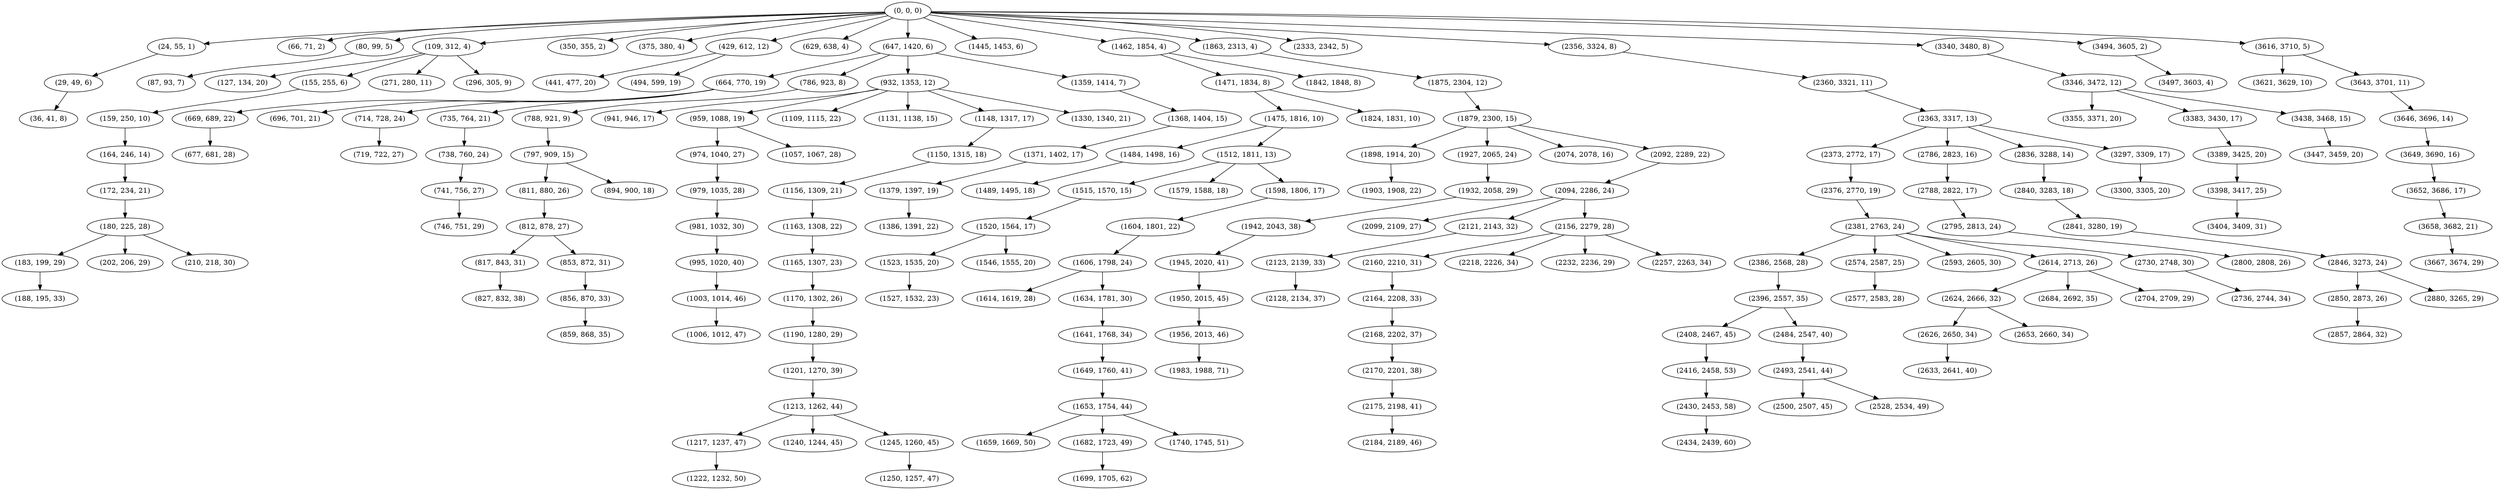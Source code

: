 digraph tree {
    "(0, 0, 0)";
    "(24, 55, 1)";
    "(29, 49, 6)";
    "(36, 41, 8)";
    "(66, 71, 2)";
    "(80, 99, 5)";
    "(87, 93, 7)";
    "(109, 312, 4)";
    "(127, 134, 20)";
    "(155, 255, 6)";
    "(159, 250, 10)";
    "(164, 246, 14)";
    "(172, 234, 21)";
    "(180, 225, 28)";
    "(183, 199, 29)";
    "(188, 195, 33)";
    "(202, 206, 29)";
    "(210, 218, 30)";
    "(271, 280, 11)";
    "(296, 305, 9)";
    "(350, 355, 2)";
    "(375, 380, 4)";
    "(429, 612, 12)";
    "(441, 477, 20)";
    "(494, 599, 19)";
    "(629, 638, 4)";
    "(647, 1420, 6)";
    "(664, 770, 19)";
    "(669, 689, 22)";
    "(677, 681, 28)";
    "(696, 701, 21)";
    "(714, 728, 24)";
    "(719, 722, 27)";
    "(735, 764, 21)";
    "(738, 760, 24)";
    "(741, 756, 27)";
    "(746, 751, 29)";
    "(786, 923, 8)";
    "(788, 921, 9)";
    "(797, 909, 15)";
    "(811, 880, 26)";
    "(812, 878, 27)";
    "(817, 843, 31)";
    "(827, 832, 38)";
    "(853, 872, 31)";
    "(856, 870, 33)";
    "(859, 868, 35)";
    "(894, 900, 18)";
    "(932, 1353, 12)";
    "(941, 946, 17)";
    "(959, 1088, 19)";
    "(974, 1040, 27)";
    "(979, 1035, 28)";
    "(981, 1032, 30)";
    "(995, 1020, 40)";
    "(1003, 1014, 46)";
    "(1006, 1012, 47)";
    "(1057, 1067, 28)";
    "(1109, 1115, 22)";
    "(1131, 1138, 15)";
    "(1148, 1317, 17)";
    "(1150, 1315, 18)";
    "(1156, 1309, 21)";
    "(1163, 1308, 22)";
    "(1165, 1307, 23)";
    "(1170, 1302, 26)";
    "(1190, 1280, 29)";
    "(1201, 1270, 39)";
    "(1213, 1262, 44)";
    "(1217, 1237, 47)";
    "(1222, 1232, 50)";
    "(1240, 1244, 45)";
    "(1245, 1260, 45)";
    "(1250, 1257, 47)";
    "(1330, 1340, 21)";
    "(1359, 1414, 7)";
    "(1368, 1404, 15)";
    "(1371, 1402, 17)";
    "(1379, 1397, 19)";
    "(1386, 1391, 22)";
    "(1445, 1453, 6)";
    "(1462, 1854, 4)";
    "(1471, 1834, 8)";
    "(1475, 1816, 10)";
    "(1484, 1498, 16)";
    "(1489, 1495, 18)";
    "(1512, 1811, 13)";
    "(1515, 1570, 15)";
    "(1520, 1564, 17)";
    "(1523, 1535, 20)";
    "(1527, 1532, 23)";
    "(1546, 1555, 20)";
    "(1579, 1588, 18)";
    "(1598, 1806, 17)";
    "(1604, 1801, 22)";
    "(1606, 1798, 24)";
    "(1614, 1619, 28)";
    "(1634, 1781, 30)";
    "(1641, 1768, 34)";
    "(1649, 1760, 41)";
    "(1653, 1754, 44)";
    "(1659, 1669, 50)";
    "(1682, 1723, 49)";
    "(1699, 1705, 62)";
    "(1740, 1745, 51)";
    "(1824, 1831, 10)";
    "(1842, 1848, 8)";
    "(1863, 2313, 4)";
    "(1875, 2304, 12)";
    "(1879, 2300, 15)";
    "(1898, 1914, 20)";
    "(1903, 1908, 22)";
    "(1927, 2065, 24)";
    "(1932, 2058, 29)";
    "(1942, 2043, 38)";
    "(1945, 2020, 41)";
    "(1950, 2015, 45)";
    "(1956, 2013, 46)";
    "(1983, 1988, 71)";
    "(2074, 2078, 16)";
    "(2092, 2289, 22)";
    "(2094, 2286, 24)";
    "(2099, 2109, 27)";
    "(2121, 2143, 32)";
    "(2123, 2139, 33)";
    "(2128, 2134, 37)";
    "(2156, 2279, 28)";
    "(2160, 2210, 31)";
    "(2164, 2208, 33)";
    "(2168, 2202, 37)";
    "(2170, 2201, 38)";
    "(2175, 2198, 41)";
    "(2184, 2189, 46)";
    "(2218, 2226, 34)";
    "(2232, 2236, 29)";
    "(2257, 2263, 34)";
    "(2333, 2342, 5)";
    "(2356, 3324, 8)";
    "(2360, 3321, 11)";
    "(2363, 3317, 13)";
    "(2373, 2772, 17)";
    "(2376, 2770, 19)";
    "(2381, 2763, 24)";
    "(2386, 2568, 28)";
    "(2396, 2557, 35)";
    "(2408, 2467, 45)";
    "(2416, 2458, 53)";
    "(2430, 2453, 58)";
    "(2434, 2439, 60)";
    "(2484, 2547, 40)";
    "(2493, 2541, 44)";
    "(2500, 2507, 45)";
    "(2528, 2534, 49)";
    "(2574, 2587, 25)";
    "(2577, 2583, 28)";
    "(2593, 2605, 30)";
    "(2614, 2713, 26)";
    "(2624, 2666, 32)";
    "(2626, 2650, 34)";
    "(2633, 2641, 40)";
    "(2653, 2660, 34)";
    "(2684, 2692, 35)";
    "(2704, 2709, 29)";
    "(2730, 2748, 30)";
    "(2736, 2744, 34)";
    "(2786, 2823, 16)";
    "(2788, 2822, 17)";
    "(2795, 2813, 24)";
    "(2800, 2808, 26)";
    "(2836, 3288, 14)";
    "(2840, 3283, 18)";
    "(2841, 3280, 19)";
    "(2846, 3273, 24)";
    "(2850, 2873, 26)";
    "(2857, 2864, 32)";
    "(2880, 3265, 29)";
    "(3297, 3309, 17)";
    "(3300, 3305, 20)";
    "(3340, 3480, 8)";
    "(3346, 3472, 12)";
    "(3355, 3371, 20)";
    "(3383, 3430, 17)";
    "(3389, 3425, 20)";
    "(3398, 3417, 25)";
    "(3404, 3409, 31)";
    "(3438, 3468, 15)";
    "(3447, 3459, 20)";
    "(3494, 3605, 2)";
    "(3497, 3603, 4)";
    "(3616, 3710, 5)";
    "(3621, 3629, 10)";
    "(3643, 3701, 11)";
    "(3646, 3696, 14)";
    "(3649, 3690, 16)";
    "(3652, 3686, 17)";
    "(3658, 3682, 21)";
    "(3667, 3674, 29)";
    "(0, 0, 0)" -> "(24, 55, 1)";
    "(0, 0, 0)" -> "(66, 71, 2)";
    "(0, 0, 0)" -> "(80, 99, 5)";
    "(0, 0, 0)" -> "(109, 312, 4)";
    "(0, 0, 0)" -> "(350, 355, 2)";
    "(0, 0, 0)" -> "(375, 380, 4)";
    "(0, 0, 0)" -> "(429, 612, 12)";
    "(0, 0, 0)" -> "(629, 638, 4)";
    "(0, 0, 0)" -> "(647, 1420, 6)";
    "(0, 0, 0)" -> "(1445, 1453, 6)";
    "(0, 0, 0)" -> "(1462, 1854, 4)";
    "(0, 0, 0)" -> "(1863, 2313, 4)";
    "(0, 0, 0)" -> "(2333, 2342, 5)";
    "(0, 0, 0)" -> "(2356, 3324, 8)";
    "(0, 0, 0)" -> "(3340, 3480, 8)";
    "(0, 0, 0)" -> "(3494, 3605, 2)";
    "(0, 0, 0)" -> "(3616, 3710, 5)";
    "(24, 55, 1)" -> "(29, 49, 6)";
    "(29, 49, 6)" -> "(36, 41, 8)";
    "(80, 99, 5)" -> "(87, 93, 7)";
    "(109, 312, 4)" -> "(127, 134, 20)";
    "(109, 312, 4)" -> "(155, 255, 6)";
    "(109, 312, 4)" -> "(271, 280, 11)";
    "(109, 312, 4)" -> "(296, 305, 9)";
    "(155, 255, 6)" -> "(159, 250, 10)";
    "(159, 250, 10)" -> "(164, 246, 14)";
    "(164, 246, 14)" -> "(172, 234, 21)";
    "(172, 234, 21)" -> "(180, 225, 28)";
    "(180, 225, 28)" -> "(183, 199, 29)";
    "(180, 225, 28)" -> "(202, 206, 29)";
    "(180, 225, 28)" -> "(210, 218, 30)";
    "(183, 199, 29)" -> "(188, 195, 33)";
    "(429, 612, 12)" -> "(441, 477, 20)";
    "(429, 612, 12)" -> "(494, 599, 19)";
    "(647, 1420, 6)" -> "(664, 770, 19)";
    "(647, 1420, 6)" -> "(786, 923, 8)";
    "(647, 1420, 6)" -> "(932, 1353, 12)";
    "(647, 1420, 6)" -> "(1359, 1414, 7)";
    "(664, 770, 19)" -> "(669, 689, 22)";
    "(664, 770, 19)" -> "(696, 701, 21)";
    "(664, 770, 19)" -> "(714, 728, 24)";
    "(664, 770, 19)" -> "(735, 764, 21)";
    "(669, 689, 22)" -> "(677, 681, 28)";
    "(714, 728, 24)" -> "(719, 722, 27)";
    "(735, 764, 21)" -> "(738, 760, 24)";
    "(738, 760, 24)" -> "(741, 756, 27)";
    "(741, 756, 27)" -> "(746, 751, 29)";
    "(786, 923, 8)" -> "(788, 921, 9)";
    "(788, 921, 9)" -> "(797, 909, 15)";
    "(797, 909, 15)" -> "(811, 880, 26)";
    "(797, 909, 15)" -> "(894, 900, 18)";
    "(811, 880, 26)" -> "(812, 878, 27)";
    "(812, 878, 27)" -> "(817, 843, 31)";
    "(812, 878, 27)" -> "(853, 872, 31)";
    "(817, 843, 31)" -> "(827, 832, 38)";
    "(853, 872, 31)" -> "(856, 870, 33)";
    "(856, 870, 33)" -> "(859, 868, 35)";
    "(932, 1353, 12)" -> "(941, 946, 17)";
    "(932, 1353, 12)" -> "(959, 1088, 19)";
    "(932, 1353, 12)" -> "(1109, 1115, 22)";
    "(932, 1353, 12)" -> "(1131, 1138, 15)";
    "(932, 1353, 12)" -> "(1148, 1317, 17)";
    "(932, 1353, 12)" -> "(1330, 1340, 21)";
    "(959, 1088, 19)" -> "(974, 1040, 27)";
    "(959, 1088, 19)" -> "(1057, 1067, 28)";
    "(974, 1040, 27)" -> "(979, 1035, 28)";
    "(979, 1035, 28)" -> "(981, 1032, 30)";
    "(981, 1032, 30)" -> "(995, 1020, 40)";
    "(995, 1020, 40)" -> "(1003, 1014, 46)";
    "(1003, 1014, 46)" -> "(1006, 1012, 47)";
    "(1148, 1317, 17)" -> "(1150, 1315, 18)";
    "(1150, 1315, 18)" -> "(1156, 1309, 21)";
    "(1156, 1309, 21)" -> "(1163, 1308, 22)";
    "(1163, 1308, 22)" -> "(1165, 1307, 23)";
    "(1165, 1307, 23)" -> "(1170, 1302, 26)";
    "(1170, 1302, 26)" -> "(1190, 1280, 29)";
    "(1190, 1280, 29)" -> "(1201, 1270, 39)";
    "(1201, 1270, 39)" -> "(1213, 1262, 44)";
    "(1213, 1262, 44)" -> "(1217, 1237, 47)";
    "(1213, 1262, 44)" -> "(1240, 1244, 45)";
    "(1213, 1262, 44)" -> "(1245, 1260, 45)";
    "(1217, 1237, 47)" -> "(1222, 1232, 50)";
    "(1245, 1260, 45)" -> "(1250, 1257, 47)";
    "(1359, 1414, 7)" -> "(1368, 1404, 15)";
    "(1368, 1404, 15)" -> "(1371, 1402, 17)";
    "(1371, 1402, 17)" -> "(1379, 1397, 19)";
    "(1379, 1397, 19)" -> "(1386, 1391, 22)";
    "(1462, 1854, 4)" -> "(1471, 1834, 8)";
    "(1462, 1854, 4)" -> "(1842, 1848, 8)";
    "(1471, 1834, 8)" -> "(1475, 1816, 10)";
    "(1471, 1834, 8)" -> "(1824, 1831, 10)";
    "(1475, 1816, 10)" -> "(1484, 1498, 16)";
    "(1475, 1816, 10)" -> "(1512, 1811, 13)";
    "(1484, 1498, 16)" -> "(1489, 1495, 18)";
    "(1512, 1811, 13)" -> "(1515, 1570, 15)";
    "(1512, 1811, 13)" -> "(1579, 1588, 18)";
    "(1512, 1811, 13)" -> "(1598, 1806, 17)";
    "(1515, 1570, 15)" -> "(1520, 1564, 17)";
    "(1520, 1564, 17)" -> "(1523, 1535, 20)";
    "(1520, 1564, 17)" -> "(1546, 1555, 20)";
    "(1523, 1535, 20)" -> "(1527, 1532, 23)";
    "(1598, 1806, 17)" -> "(1604, 1801, 22)";
    "(1604, 1801, 22)" -> "(1606, 1798, 24)";
    "(1606, 1798, 24)" -> "(1614, 1619, 28)";
    "(1606, 1798, 24)" -> "(1634, 1781, 30)";
    "(1634, 1781, 30)" -> "(1641, 1768, 34)";
    "(1641, 1768, 34)" -> "(1649, 1760, 41)";
    "(1649, 1760, 41)" -> "(1653, 1754, 44)";
    "(1653, 1754, 44)" -> "(1659, 1669, 50)";
    "(1653, 1754, 44)" -> "(1682, 1723, 49)";
    "(1653, 1754, 44)" -> "(1740, 1745, 51)";
    "(1682, 1723, 49)" -> "(1699, 1705, 62)";
    "(1863, 2313, 4)" -> "(1875, 2304, 12)";
    "(1875, 2304, 12)" -> "(1879, 2300, 15)";
    "(1879, 2300, 15)" -> "(1898, 1914, 20)";
    "(1879, 2300, 15)" -> "(1927, 2065, 24)";
    "(1879, 2300, 15)" -> "(2074, 2078, 16)";
    "(1879, 2300, 15)" -> "(2092, 2289, 22)";
    "(1898, 1914, 20)" -> "(1903, 1908, 22)";
    "(1927, 2065, 24)" -> "(1932, 2058, 29)";
    "(1932, 2058, 29)" -> "(1942, 2043, 38)";
    "(1942, 2043, 38)" -> "(1945, 2020, 41)";
    "(1945, 2020, 41)" -> "(1950, 2015, 45)";
    "(1950, 2015, 45)" -> "(1956, 2013, 46)";
    "(1956, 2013, 46)" -> "(1983, 1988, 71)";
    "(2092, 2289, 22)" -> "(2094, 2286, 24)";
    "(2094, 2286, 24)" -> "(2099, 2109, 27)";
    "(2094, 2286, 24)" -> "(2121, 2143, 32)";
    "(2094, 2286, 24)" -> "(2156, 2279, 28)";
    "(2121, 2143, 32)" -> "(2123, 2139, 33)";
    "(2123, 2139, 33)" -> "(2128, 2134, 37)";
    "(2156, 2279, 28)" -> "(2160, 2210, 31)";
    "(2156, 2279, 28)" -> "(2218, 2226, 34)";
    "(2156, 2279, 28)" -> "(2232, 2236, 29)";
    "(2156, 2279, 28)" -> "(2257, 2263, 34)";
    "(2160, 2210, 31)" -> "(2164, 2208, 33)";
    "(2164, 2208, 33)" -> "(2168, 2202, 37)";
    "(2168, 2202, 37)" -> "(2170, 2201, 38)";
    "(2170, 2201, 38)" -> "(2175, 2198, 41)";
    "(2175, 2198, 41)" -> "(2184, 2189, 46)";
    "(2356, 3324, 8)" -> "(2360, 3321, 11)";
    "(2360, 3321, 11)" -> "(2363, 3317, 13)";
    "(2363, 3317, 13)" -> "(2373, 2772, 17)";
    "(2363, 3317, 13)" -> "(2786, 2823, 16)";
    "(2363, 3317, 13)" -> "(2836, 3288, 14)";
    "(2363, 3317, 13)" -> "(3297, 3309, 17)";
    "(2373, 2772, 17)" -> "(2376, 2770, 19)";
    "(2376, 2770, 19)" -> "(2381, 2763, 24)";
    "(2381, 2763, 24)" -> "(2386, 2568, 28)";
    "(2381, 2763, 24)" -> "(2574, 2587, 25)";
    "(2381, 2763, 24)" -> "(2593, 2605, 30)";
    "(2381, 2763, 24)" -> "(2614, 2713, 26)";
    "(2381, 2763, 24)" -> "(2730, 2748, 30)";
    "(2386, 2568, 28)" -> "(2396, 2557, 35)";
    "(2396, 2557, 35)" -> "(2408, 2467, 45)";
    "(2396, 2557, 35)" -> "(2484, 2547, 40)";
    "(2408, 2467, 45)" -> "(2416, 2458, 53)";
    "(2416, 2458, 53)" -> "(2430, 2453, 58)";
    "(2430, 2453, 58)" -> "(2434, 2439, 60)";
    "(2484, 2547, 40)" -> "(2493, 2541, 44)";
    "(2493, 2541, 44)" -> "(2500, 2507, 45)";
    "(2493, 2541, 44)" -> "(2528, 2534, 49)";
    "(2574, 2587, 25)" -> "(2577, 2583, 28)";
    "(2614, 2713, 26)" -> "(2624, 2666, 32)";
    "(2614, 2713, 26)" -> "(2684, 2692, 35)";
    "(2614, 2713, 26)" -> "(2704, 2709, 29)";
    "(2624, 2666, 32)" -> "(2626, 2650, 34)";
    "(2624, 2666, 32)" -> "(2653, 2660, 34)";
    "(2626, 2650, 34)" -> "(2633, 2641, 40)";
    "(2730, 2748, 30)" -> "(2736, 2744, 34)";
    "(2786, 2823, 16)" -> "(2788, 2822, 17)";
    "(2788, 2822, 17)" -> "(2795, 2813, 24)";
    "(2795, 2813, 24)" -> "(2800, 2808, 26)";
    "(2836, 3288, 14)" -> "(2840, 3283, 18)";
    "(2840, 3283, 18)" -> "(2841, 3280, 19)";
    "(2841, 3280, 19)" -> "(2846, 3273, 24)";
    "(2846, 3273, 24)" -> "(2850, 2873, 26)";
    "(2846, 3273, 24)" -> "(2880, 3265, 29)";
    "(2850, 2873, 26)" -> "(2857, 2864, 32)";
    "(3297, 3309, 17)" -> "(3300, 3305, 20)";
    "(3340, 3480, 8)" -> "(3346, 3472, 12)";
    "(3346, 3472, 12)" -> "(3355, 3371, 20)";
    "(3346, 3472, 12)" -> "(3383, 3430, 17)";
    "(3346, 3472, 12)" -> "(3438, 3468, 15)";
    "(3383, 3430, 17)" -> "(3389, 3425, 20)";
    "(3389, 3425, 20)" -> "(3398, 3417, 25)";
    "(3398, 3417, 25)" -> "(3404, 3409, 31)";
    "(3438, 3468, 15)" -> "(3447, 3459, 20)";
    "(3494, 3605, 2)" -> "(3497, 3603, 4)";
    "(3616, 3710, 5)" -> "(3621, 3629, 10)";
    "(3616, 3710, 5)" -> "(3643, 3701, 11)";
    "(3643, 3701, 11)" -> "(3646, 3696, 14)";
    "(3646, 3696, 14)" -> "(3649, 3690, 16)";
    "(3649, 3690, 16)" -> "(3652, 3686, 17)";
    "(3652, 3686, 17)" -> "(3658, 3682, 21)";
    "(3658, 3682, 21)" -> "(3667, 3674, 29)";
}
